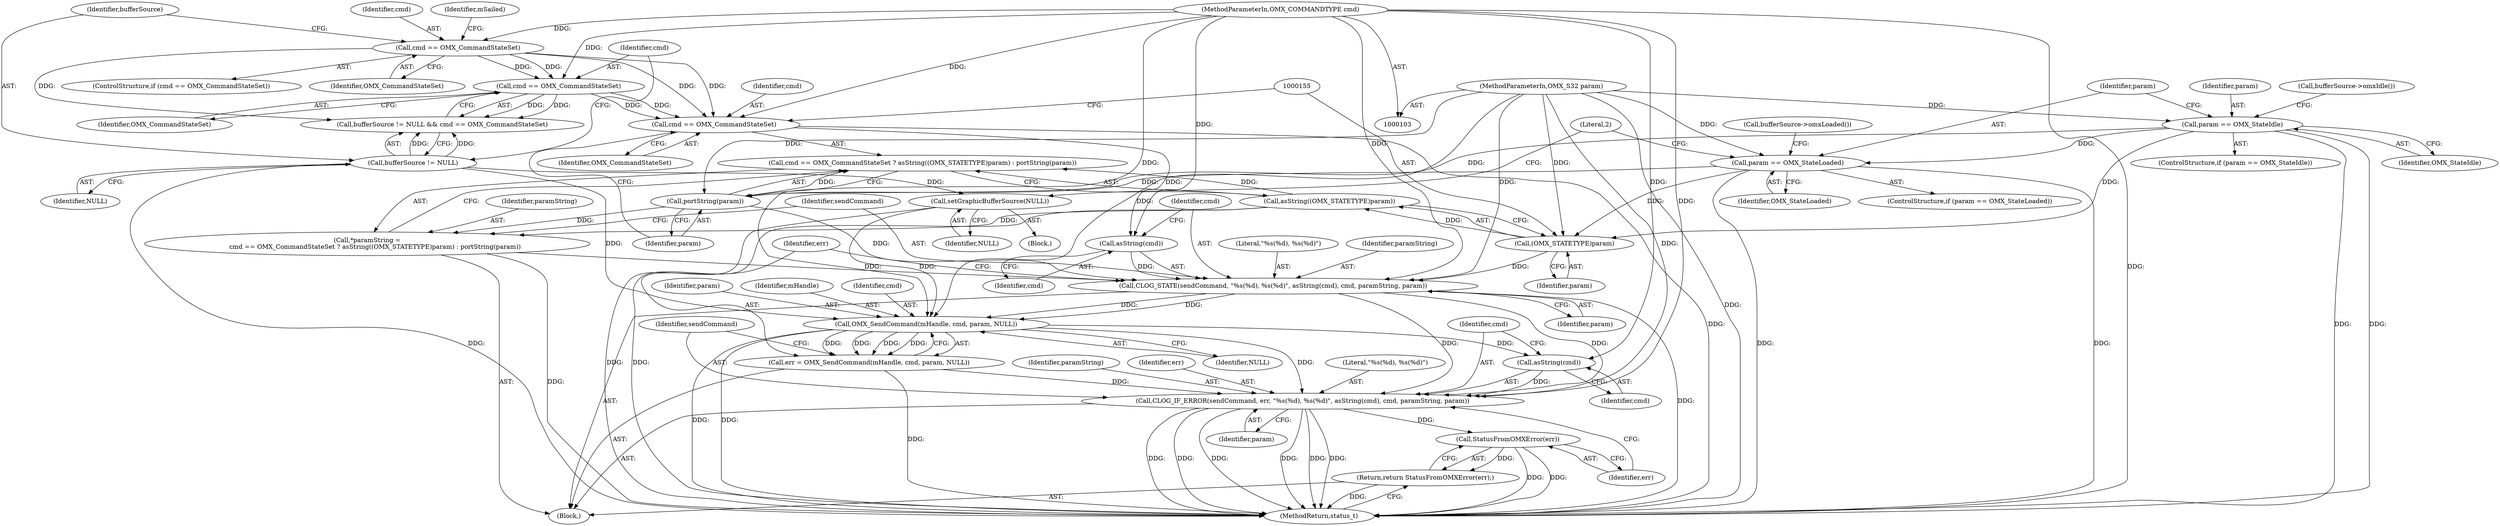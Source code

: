 digraph "0_Android_7c88b498fda1c2b608a9dd73960a2fd4d7b7e3f7_0@pointer" {
"1000175" [label="(Call,CLOG_IF_ERROR(sendCommand, err, \"%s(%d), %s(%d)\", asString(cmd), cmd, paramString, param))"];
"1000159" [label="(Call,CLOG_STATE(sendCommand, \"%s(%d), %s(%d)\", asString(cmd), cmd, paramString, param))"];
"1000162" [label="(Call,asString(cmd))"];
"1000150" [label="(Call,cmd == OMX_CommandStateSet)"];
"1000121" [label="(Call,cmd == OMX_CommandStateSet)"];
"1000108" [label="(Call,cmd == OMX_CommandStateSet)"];
"1000104" [label="(MethodParameterIn,OMX_COMMANDTYPE cmd)"];
"1000147" [label="(Call,*paramString =\n        cmd == OMX_CommandStateSet ? asString((OMX_STATETYPE)param) : portString(param))"];
"1000153" [label="(Call,asString((OMX_STATETYPE)param))"];
"1000154" [label="(Call,(OMX_STATETYPE)param)"];
"1000133" [label="(Call,param == OMX_StateLoaded)"];
"1000126" [label="(Call,param == OMX_StateIdle)"];
"1000105" [label="(MethodParameterIn,OMX_S32 param)"];
"1000157" [label="(Call,portString(param))"];
"1000168" [label="(Call,err = OMX_SendCommand(mHandle, cmd, param, NULL))"];
"1000170" [label="(Call,OMX_SendCommand(mHandle, cmd, param, NULL))"];
"1000138" [label="(Call,setGraphicBufferSource(NULL))"];
"1000118" [label="(Call,bufferSource != NULL)"];
"1000179" [label="(Call,asString(cmd))"];
"1000185" [label="(Call,StatusFromOMXError(err))"];
"1000184" [label="(Return,return StatusFromOMXError(err);)"];
"1000161" [label="(Literal,\"%s(%d), %s(%d)\")"];
"1000164" [label="(Identifier,cmd)"];
"1000125" [label="(ControlStructure,if (param == OMX_StateIdle))"];
"1000118" [label="(Call,bufferSource != NULL)"];
"1000138" [label="(Call,setGraphicBufferSource(NULL))"];
"1000170" [label="(Call,OMX_SendCommand(mHandle, cmd, param, NULL))"];
"1000165" [label="(Identifier,paramString)"];
"1000159" [label="(Call,CLOG_STATE(sendCommand, \"%s(%d), %s(%d)\", asString(cmd), cmd, paramString, param))"];
"1000160" [label="(Identifier,sendCommand)"];
"1000104" [label="(MethodParameterIn,OMX_COMMANDTYPE cmd)"];
"1000149" [label="(Call,cmd == OMX_CommandStateSet ? asString((OMX_STATETYPE)param) : portString(param))"];
"1000183" [label="(Identifier,param)"];
"1000153" [label="(Call,asString((OMX_STATETYPE)param))"];
"1000180" [label="(Identifier,cmd)"];
"1000137" [label="(Call,bufferSource->omxLoaded())"];
"1000163" [label="(Identifier,cmd)"];
"1000182" [label="(Identifier,paramString)"];
"1000173" [label="(Identifier,param)"];
"1000156" [label="(Identifier,param)"];
"1000177" [label="(Identifier,err)"];
"1000176" [label="(Identifier,sendCommand)"];
"1000157" [label="(Call,portString(param))"];
"1000123" [label="(Identifier,OMX_CommandStateSet)"];
"1000122" [label="(Identifier,cmd)"];
"1000127" [label="(Identifier,param)"];
"1000150" [label="(Call,cmd == OMX_CommandStateSet)"];
"1000179" [label="(Call,asString(cmd))"];
"1000144" [label="(Literal,2)"];
"1000136" [label="(Block,)"];
"1000158" [label="(Identifier,param)"];
"1000152" [label="(Identifier,OMX_CommandStateSet)"];
"1000154" [label="(Call,(OMX_STATETYPE)param)"];
"1000106" [label="(Block,)"];
"1000181" [label="(Identifier,cmd)"];
"1000151" [label="(Identifier,cmd)"];
"1000174" [label="(Identifier,NULL)"];
"1000110" [label="(Identifier,OMX_CommandStateSet)"];
"1000187" [label="(MethodReturn,status_t)"];
"1000109" [label="(Identifier,cmd)"];
"1000119" [label="(Identifier,bufferSource)"];
"1000126" [label="(Call,param == OMX_StateIdle)"];
"1000162" [label="(Call,asString(cmd))"];
"1000148" [label="(Identifier,paramString)"];
"1000184" [label="(Return,return StatusFromOMXError(err);)"];
"1000113" [label="(Identifier,mSailed)"];
"1000147" [label="(Call,*paramString =\n        cmd == OMX_CommandStateSet ? asString((OMX_STATETYPE)param) : portString(param))"];
"1000178" [label="(Literal,\"%s(%d), %s(%d)\")"];
"1000185" [label="(Call,StatusFromOMXError(err))"];
"1000117" [label="(Call,bufferSource != NULL && cmd == OMX_CommandStateSet)"];
"1000107" [label="(ControlStructure,if (cmd == OMX_CommandStateSet))"];
"1000130" [label="(Call,bufferSource->omxIdle())"];
"1000169" [label="(Identifier,err)"];
"1000108" [label="(Call,cmd == OMX_CommandStateSet)"];
"1000120" [label="(Identifier,NULL)"];
"1000134" [label="(Identifier,param)"];
"1000121" [label="(Call,cmd == OMX_CommandStateSet)"];
"1000132" [label="(ControlStructure,if (param == OMX_StateLoaded))"];
"1000133" [label="(Call,param == OMX_StateLoaded)"];
"1000128" [label="(Identifier,OMX_StateIdle)"];
"1000171" [label="(Identifier,mHandle)"];
"1000186" [label="(Identifier,err)"];
"1000139" [label="(Identifier,NULL)"];
"1000168" [label="(Call,err = OMX_SendCommand(mHandle, cmd, param, NULL))"];
"1000175" [label="(Call,CLOG_IF_ERROR(sendCommand, err, \"%s(%d), %s(%d)\", asString(cmd), cmd, paramString, param))"];
"1000166" [label="(Identifier,param)"];
"1000172" [label="(Identifier,cmd)"];
"1000105" [label="(MethodParameterIn,OMX_S32 param)"];
"1000135" [label="(Identifier,OMX_StateLoaded)"];
"1000175" -> "1000106"  [label="AST: "];
"1000175" -> "1000183"  [label="CFG: "];
"1000176" -> "1000175"  [label="AST: "];
"1000177" -> "1000175"  [label="AST: "];
"1000178" -> "1000175"  [label="AST: "];
"1000179" -> "1000175"  [label="AST: "];
"1000181" -> "1000175"  [label="AST: "];
"1000182" -> "1000175"  [label="AST: "];
"1000183" -> "1000175"  [label="AST: "];
"1000186" -> "1000175"  [label="CFG: "];
"1000175" -> "1000187"  [label="DDG: "];
"1000175" -> "1000187"  [label="DDG: "];
"1000175" -> "1000187"  [label="DDG: "];
"1000175" -> "1000187"  [label="DDG: "];
"1000175" -> "1000187"  [label="DDG: "];
"1000175" -> "1000187"  [label="DDG: "];
"1000159" -> "1000175"  [label="DDG: "];
"1000159" -> "1000175"  [label="DDG: "];
"1000168" -> "1000175"  [label="DDG: "];
"1000179" -> "1000175"  [label="DDG: "];
"1000104" -> "1000175"  [label="DDG: "];
"1000170" -> "1000175"  [label="DDG: "];
"1000105" -> "1000175"  [label="DDG: "];
"1000175" -> "1000185"  [label="DDG: "];
"1000159" -> "1000106"  [label="AST: "];
"1000159" -> "1000166"  [label="CFG: "];
"1000160" -> "1000159"  [label="AST: "];
"1000161" -> "1000159"  [label="AST: "];
"1000162" -> "1000159"  [label="AST: "];
"1000164" -> "1000159"  [label="AST: "];
"1000165" -> "1000159"  [label="AST: "];
"1000166" -> "1000159"  [label="AST: "];
"1000169" -> "1000159"  [label="CFG: "];
"1000159" -> "1000187"  [label="DDG: "];
"1000162" -> "1000159"  [label="DDG: "];
"1000104" -> "1000159"  [label="DDG: "];
"1000147" -> "1000159"  [label="DDG: "];
"1000157" -> "1000159"  [label="DDG: "];
"1000154" -> "1000159"  [label="DDG: "];
"1000105" -> "1000159"  [label="DDG: "];
"1000159" -> "1000170"  [label="DDG: "];
"1000159" -> "1000170"  [label="DDG: "];
"1000162" -> "1000163"  [label="CFG: "];
"1000163" -> "1000162"  [label="AST: "];
"1000164" -> "1000162"  [label="CFG: "];
"1000150" -> "1000162"  [label="DDG: "];
"1000104" -> "1000162"  [label="DDG: "];
"1000150" -> "1000149"  [label="AST: "];
"1000150" -> "1000152"  [label="CFG: "];
"1000151" -> "1000150"  [label="AST: "];
"1000152" -> "1000150"  [label="AST: "];
"1000155" -> "1000150"  [label="CFG: "];
"1000158" -> "1000150"  [label="CFG: "];
"1000150" -> "1000187"  [label="DDG: "];
"1000121" -> "1000150"  [label="DDG: "];
"1000121" -> "1000150"  [label="DDG: "];
"1000108" -> "1000150"  [label="DDG: "];
"1000108" -> "1000150"  [label="DDG: "];
"1000104" -> "1000150"  [label="DDG: "];
"1000121" -> "1000117"  [label="AST: "];
"1000121" -> "1000123"  [label="CFG: "];
"1000122" -> "1000121"  [label="AST: "];
"1000123" -> "1000121"  [label="AST: "];
"1000117" -> "1000121"  [label="CFG: "];
"1000121" -> "1000117"  [label="DDG: "];
"1000121" -> "1000117"  [label="DDG: "];
"1000108" -> "1000121"  [label="DDG: "];
"1000108" -> "1000121"  [label="DDG: "];
"1000104" -> "1000121"  [label="DDG: "];
"1000108" -> "1000107"  [label="AST: "];
"1000108" -> "1000110"  [label="CFG: "];
"1000109" -> "1000108"  [label="AST: "];
"1000110" -> "1000108"  [label="AST: "];
"1000113" -> "1000108"  [label="CFG: "];
"1000119" -> "1000108"  [label="CFG: "];
"1000104" -> "1000108"  [label="DDG: "];
"1000108" -> "1000117"  [label="DDG: "];
"1000104" -> "1000103"  [label="AST: "];
"1000104" -> "1000187"  [label="DDG: "];
"1000104" -> "1000170"  [label="DDG: "];
"1000104" -> "1000179"  [label="DDG: "];
"1000147" -> "1000106"  [label="AST: "];
"1000147" -> "1000149"  [label="CFG: "];
"1000148" -> "1000147"  [label="AST: "];
"1000149" -> "1000147"  [label="AST: "];
"1000160" -> "1000147"  [label="CFG: "];
"1000147" -> "1000187"  [label="DDG: "];
"1000153" -> "1000147"  [label="DDG: "];
"1000157" -> "1000147"  [label="DDG: "];
"1000153" -> "1000149"  [label="AST: "];
"1000153" -> "1000154"  [label="CFG: "];
"1000154" -> "1000153"  [label="AST: "];
"1000149" -> "1000153"  [label="CFG: "];
"1000153" -> "1000187"  [label="DDG: "];
"1000153" -> "1000149"  [label="DDG: "];
"1000154" -> "1000153"  [label="DDG: "];
"1000154" -> "1000156"  [label="CFG: "];
"1000155" -> "1000154"  [label="AST: "];
"1000156" -> "1000154"  [label="AST: "];
"1000133" -> "1000154"  [label="DDG: "];
"1000126" -> "1000154"  [label="DDG: "];
"1000105" -> "1000154"  [label="DDG: "];
"1000133" -> "1000132"  [label="AST: "];
"1000133" -> "1000135"  [label="CFG: "];
"1000134" -> "1000133"  [label="AST: "];
"1000135" -> "1000133"  [label="AST: "];
"1000137" -> "1000133"  [label="CFG: "];
"1000144" -> "1000133"  [label="CFG: "];
"1000133" -> "1000187"  [label="DDG: "];
"1000133" -> "1000187"  [label="DDG: "];
"1000126" -> "1000133"  [label="DDG: "];
"1000105" -> "1000133"  [label="DDG: "];
"1000133" -> "1000157"  [label="DDG: "];
"1000126" -> "1000125"  [label="AST: "];
"1000126" -> "1000128"  [label="CFG: "];
"1000127" -> "1000126"  [label="AST: "];
"1000128" -> "1000126"  [label="AST: "];
"1000130" -> "1000126"  [label="CFG: "];
"1000134" -> "1000126"  [label="CFG: "];
"1000126" -> "1000187"  [label="DDG: "];
"1000126" -> "1000187"  [label="DDG: "];
"1000105" -> "1000126"  [label="DDG: "];
"1000126" -> "1000157"  [label="DDG: "];
"1000105" -> "1000103"  [label="AST: "];
"1000105" -> "1000187"  [label="DDG: "];
"1000105" -> "1000157"  [label="DDG: "];
"1000105" -> "1000170"  [label="DDG: "];
"1000157" -> "1000149"  [label="AST: "];
"1000157" -> "1000158"  [label="CFG: "];
"1000158" -> "1000157"  [label="AST: "];
"1000149" -> "1000157"  [label="CFG: "];
"1000157" -> "1000149"  [label="DDG: "];
"1000168" -> "1000106"  [label="AST: "];
"1000168" -> "1000170"  [label="CFG: "];
"1000169" -> "1000168"  [label="AST: "];
"1000170" -> "1000168"  [label="AST: "];
"1000176" -> "1000168"  [label="CFG: "];
"1000168" -> "1000187"  [label="DDG: "];
"1000170" -> "1000168"  [label="DDG: "];
"1000170" -> "1000168"  [label="DDG: "];
"1000170" -> "1000168"  [label="DDG: "];
"1000170" -> "1000168"  [label="DDG: "];
"1000170" -> "1000174"  [label="CFG: "];
"1000171" -> "1000170"  [label="AST: "];
"1000172" -> "1000170"  [label="AST: "];
"1000173" -> "1000170"  [label="AST: "];
"1000174" -> "1000170"  [label="AST: "];
"1000170" -> "1000187"  [label="DDG: "];
"1000170" -> "1000187"  [label="DDG: "];
"1000138" -> "1000170"  [label="DDG: "];
"1000118" -> "1000170"  [label="DDG: "];
"1000170" -> "1000179"  [label="DDG: "];
"1000138" -> "1000136"  [label="AST: "];
"1000138" -> "1000139"  [label="CFG: "];
"1000139" -> "1000138"  [label="AST: "];
"1000144" -> "1000138"  [label="CFG: "];
"1000138" -> "1000187"  [label="DDG: "];
"1000118" -> "1000138"  [label="DDG: "];
"1000118" -> "1000117"  [label="AST: "];
"1000118" -> "1000120"  [label="CFG: "];
"1000119" -> "1000118"  [label="AST: "];
"1000120" -> "1000118"  [label="AST: "];
"1000122" -> "1000118"  [label="CFG: "];
"1000117" -> "1000118"  [label="CFG: "];
"1000118" -> "1000187"  [label="DDG: "];
"1000118" -> "1000117"  [label="DDG: "];
"1000118" -> "1000117"  [label="DDG: "];
"1000179" -> "1000180"  [label="CFG: "];
"1000180" -> "1000179"  [label="AST: "];
"1000181" -> "1000179"  [label="CFG: "];
"1000185" -> "1000184"  [label="AST: "];
"1000185" -> "1000186"  [label="CFG: "];
"1000186" -> "1000185"  [label="AST: "];
"1000184" -> "1000185"  [label="CFG: "];
"1000185" -> "1000187"  [label="DDG: "];
"1000185" -> "1000187"  [label="DDG: "];
"1000185" -> "1000184"  [label="DDG: "];
"1000184" -> "1000106"  [label="AST: "];
"1000187" -> "1000184"  [label="CFG: "];
"1000184" -> "1000187"  [label="DDG: "];
}
